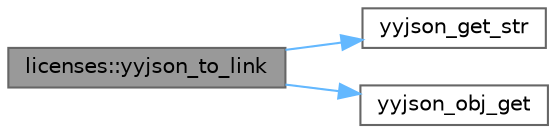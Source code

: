 digraph "licenses::yyjson_to_link"
{
 // LATEX_PDF_SIZE
  bgcolor="transparent";
  edge [fontname=Helvetica,fontsize=10,labelfontname=Helvetica,labelfontsize=10];
  node [fontname=Helvetica,fontsize=10,shape=box,height=0.2,width=0.4];
  rankdir="LR";
  Node1 [id="Node000001",label="licenses::yyjson_to_link",height=0.2,width=0.4,color="gray40", fillcolor="grey60", style="filled", fontcolor="black",tooltip=" "];
  Node1 -> Node2 [id="edge3_Node000001_Node000002",color="steelblue1",style="solid",tooltip=" "];
  Node2 [id="Node000002",label="yyjson_get_str",height=0.2,width=0.4,color="grey40", fillcolor="white", style="filled",URL="$yyjson_8h.html#a986e994db00b2749e000af0a4331454c",tooltip=" "];
  Node1 -> Node3 [id="edge4_Node000001_Node000003",color="steelblue1",style="solid",tooltip=" "];
  Node3 [id="Node000003",label="yyjson_obj_get",height=0.2,width=0.4,color="grey40", fillcolor="white", style="filled",URL="$yyjson_8h.html#a1e8a4dea2e9e9248acde14c664ab702b",tooltip=" "];
}
